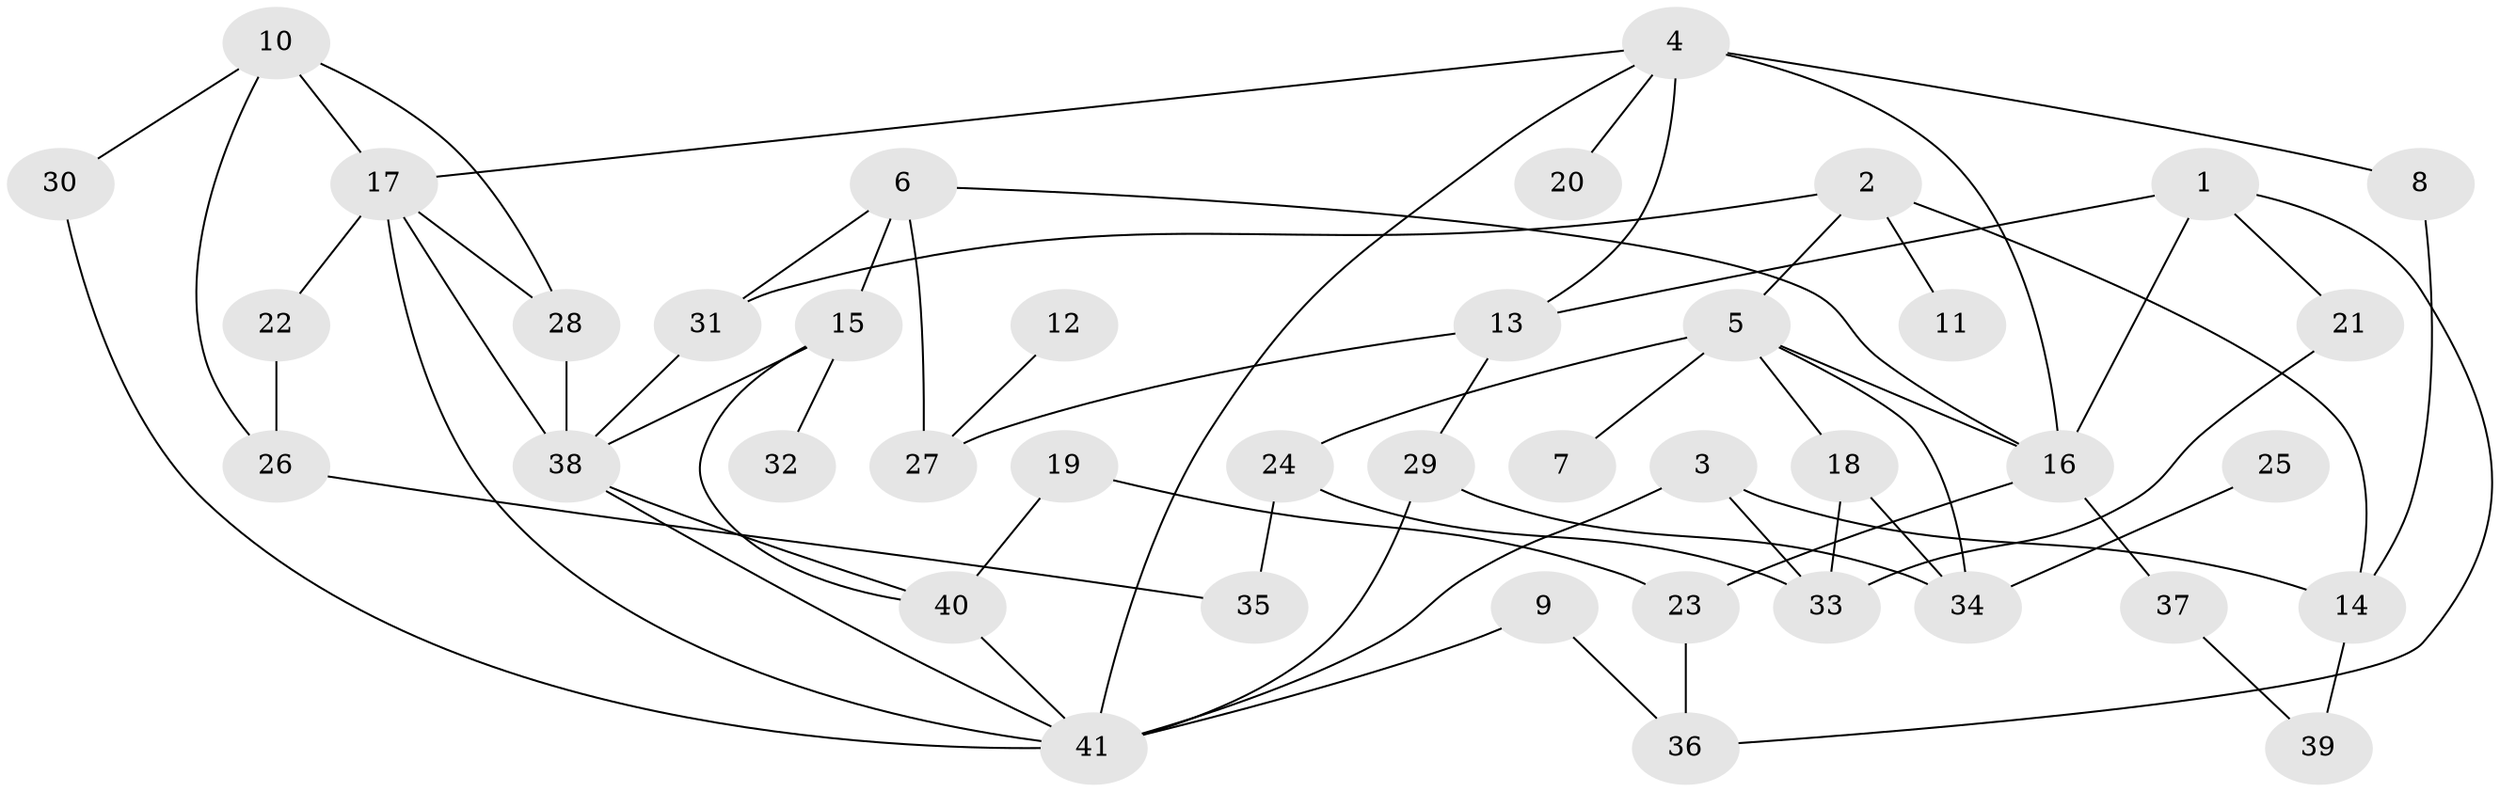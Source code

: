 // original degree distribution, {6: 0.0392156862745098, 4: 0.13725490196078433, 9: 0.00980392156862745, 8: 0.0196078431372549, 3: 0.16666666666666666, 1: 0.3137254901960784, 2: 0.27450980392156865, 5: 0.0392156862745098}
// Generated by graph-tools (version 1.1) at 2025/36/03/04/25 23:36:14]
// undirected, 41 vertices, 66 edges
graph export_dot {
  node [color=gray90,style=filled];
  1;
  2;
  3;
  4;
  5;
  6;
  7;
  8;
  9;
  10;
  11;
  12;
  13;
  14;
  15;
  16;
  17;
  18;
  19;
  20;
  21;
  22;
  23;
  24;
  25;
  26;
  27;
  28;
  29;
  30;
  31;
  32;
  33;
  34;
  35;
  36;
  37;
  38;
  39;
  40;
  41;
  1 -- 13 [weight=1.0];
  1 -- 16 [weight=1.0];
  1 -- 21 [weight=1.0];
  1 -- 36 [weight=1.0];
  2 -- 5 [weight=1.0];
  2 -- 11 [weight=1.0];
  2 -- 14 [weight=1.0];
  2 -- 31 [weight=1.0];
  3 -- 14 [weight=1.0];
  3 -- 33 [weight=1.0];
  3 -- 41 [weight=1.0];
  4 -- 8 [weight=1.0];
  4 -- 13 [weight=1.0];
  4 -- 16 [weight=2.0];
  4 -- 17 [weight=1.0];
  4 -- 20 [weight=1.0];
  4 -- 41 [weight=1.0];
  5 -- 7 [weight=1.0];
  5 -- 16 [weight=1.0];
  5 -- 18 [weight=1.0];
  5 -- 24 [weight=1.0];
  5 -- 34 [weight=1.0];
  6 -- 15 [weight=1.0];
  6 -- 16 [weight=1.0];
  6 -- 27 [weight=1.0];
  6 -- 31 [weight=1.0];
  8 -- 14 [weight=1.0];
  9 -- 36 [weight=1.0];
  9 -- 41 [weight=2.0];
  10 -- 17 [weight=1.0];
  10 -- 26 [weight=1.0];
  10 -- 28 [weight=1.0];
  10 -- 30 [weight=1.0];
  12 -- 27 [weight=1.0];
  13 -- 27 [weight=1.0];
  13 -- 29 [weight=1.0];
  14 -- 39 [weight=1.0];
  15 -- 32 [weight=1.0];
  15 -- 38 [weight=1.0];
  15 -- 40 [weight=1.0];
  16 -- 23 [weight=1.0];
  16 -- 37 [weight=1.0];
  17 -- 22 [weight=2.0];
  17 -- 28 [weight=1.0];
  17 -- 38 [weight=1.0];
  17 -- 41 [weight=2.0];
  18 -- 33 [weight=1.0];
  18 -- 34 [weight=1.0];
  19 -- 23 [weight=1.0];
  19 -- 40 [weight=1.0];
  21 -- 33 [weight=1.0];
  22 -- 26 [weight=1.0];
  23 -- 36 [weight=1.0];
  24 -- 33 [weight=1.0];
  24 -- 35 [weight=1.0];
  25 -- 34 [weight=1.0];
  26 -- 35 [weight=1.0];
  28 -- 38 [weight=1.0];
  29 -- 34 [weight=1.0];
  29 -- 41 [weight=1.0];
  30 -- 41 [weight=1.0];
  31 -- 38 [weight=1.0];
  37 -- 39 [weight=1.0];
  38 -- 40 [weight=1.0];
  38 -- 41 [weight=1.0];
  40 -- 41 [weight=1.0];
}
